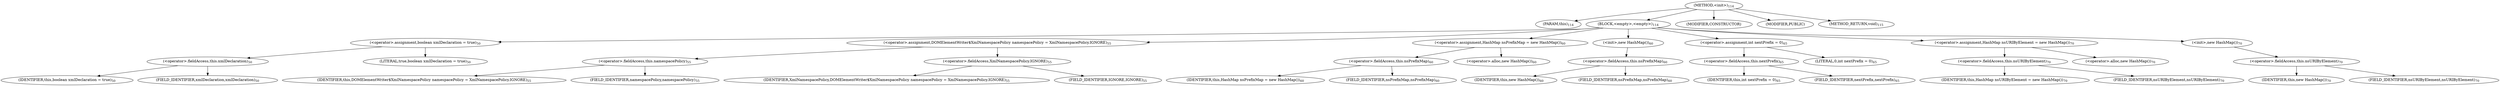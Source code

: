 digraph "&lt;init&gt;" {  
"152" [label = <(METHOD,&lt;init&gt;)<SUB>114</SUB>> ]
"153" [label = <(PARAM,this)<SUB>114</SUB>> ]
"154" [label = <(BLOCK,&lt;empty&gt;,&lt;empty&gt;)<SUB>114</SUB>> ]
"155" [label = <(&lt;operator&gt;.assignment,boolean xmlDeclaration = true)<SUB>50</SUB>> ]
"156" [label = <(&lt;operator&gt;.fieldAccess,this.xmlDeclaration)<SUB>50</SUB>> ]
"157" [label = <(IDENTIFIER,this,boolean xmlDeclaration = true)<SUB>50</SUB>> ]
"158" [label = <(FIELD_IDENTIFIER,xmlDeclaration,xmlDeclaration)<SUB>50</SUB>> ]
"159" [label = <(LITERAL,true,boolean xmlDeclaration = true)<SUB>50</SUB>> ]
"160" [label = <(&lt;operator&gt;.assignment,DOMElementWriter$XmlNamespacePolicy namespacePolicy = XmlNamespacePolicy.IGNORE)<SUB>55</SUB>> ]
"161" [label = <(&lt;operator&gt;.fieldAccess,this.namespacePolicy)<SUB>55</SUB>> ]
"162" [label = <(IDENTIFIER,this,DOMElementWriter$XmlNamespacePolicy namespacePolicy = XmlNamespacePolicy.IGNORE)<SUB>55</SUB>> ]
"163" [label = <(FIELD_IDENTIFIER,namespacePolicy,namespacePolicy)<SUB>55</SUB>> ]
"164" [label = <(&lt;operator&gt;.fieldAccess,XmlNamespacePolicy.IGNORE)<SUB>55</SUB>> ]
"165" [label = <(IDENTIFIER,XmlNamespacePolicy,DOMElementWriter$XmlNamespacePolicy namespacePolicy = XmlNamespacePolicy.IGNORE)<SUB>55</SUB>> ]
"166" [label = <(FIELD_IDENTIFIER,IGNORE,IGNORE)<SUB>55</SUB>> ]
"167" [label = <(&lt;operator&gt;.assignment,HashMap nsPrefixMap = new HashMap())<SUB>60</SUB>> ]
"168" [label = <(&lt;operator&gt;.fieldAccess,this.nsPrefixMap)<SUB>60</SUB>> ]
"169" [label = <(IDENTIFIER,this,HashMap nsPrefixMap = new HashMap())<SUB>60</SUB>> ]
"170" [label = <(FIELD_IDENTIFIER,nsPrefixMap,nsPrefixMap)<SUB>60</SUB>> ]
"171" [label = <(&lt;operator&gt;.alloc,new HashMap())<SUB>60</SUB>> ]
"172" [label = <(&lt;init&gt;,new HashMap())<SUB>60</SUB>> ]
"173" [label = <(&lt;operator&gt;.fieldAccess,this.nsPrefixMap)<SUB>60</SUB>> ]
"174" [label = <(IDENTIFIER,this,new HashMap())<SUB>60</SUB>> ]
"175" [label = <(FIELD_IDENTIFIER,nsPrefixMap,nsPrefixMap)<SUB>60</SUB>> ]
"176" [label = <(&lt;operator&gt;.assignment,int nextPrefix = 0)<SUB>65</SUB>> ]
"177" [label = <(&lt;operator&gt;.fieldAccess,this.nextPrefix)<SUB>65</SUB>> ]
"178" [label = <(IDENTIFIER,this,int nextPrefix = 0)<SUB>65</SUB>> ]
"179" [label = <(FIELD_IDENTIFIER,nextPrefix,nextPrefix)<SUB>65</SUB>> ]
"180" [label = <(LITERAL,0,int nextPrefix = 0)<SUB>65</SUB>> ]
"181" [label = <(&lt;operator&gt;.assignment,HashMap nsURIByElement = new HashMap())<SUB>70</SUB>> ]
"182" [label = <(&lt;operator&gt;.fieldAccess,this.nsURIByElement)<SUB>70</SUB>> ]
"183" [label = <(IDENTIFIER,this,HashMap nsURIByElement = new HashMap())<SUB>70</SUB>> ]
"184" [label = <(FIELD_IDENTIFIER,nsURIByElement,nsURIByElement)<SUB>70</SUB>> ]
"185" [label = <(&lt;operator&gt;.alloc,new HashMap())<SUB>70</SUB>> ]
"186" [label = <(&lt;init&gt;,new HashMap())<SUB>70</SUB>> ]
"187" [label = <(&lt;operator&gt;.fieldAccess,this.nsURIByElement)<SUB>70</SUB>> ]
"188" [label = <(IDENTIFIER,this,new HashMap())<SUB>70</SUB>> ]
"189" [label = <(FIELD_IDENTIFIER,nsURIByElement,nsURIByElement)<SUB>70</SUB>> ]
"190" [label = <(MODIFIER,CONSTRUCTOR)> ]
"191" [label = <(MODIFIER,PUBLIC)> ]
"192" [label = <(METHOD_RETURN,void)<SUB>115</SUB>> ]
  "152" -> "153" 
  "152" -> "154" 
  "152" -> "190" 
  "152" -> "191" 
  "152" -> "192" 
  "154" -> "155" 
  "154" -> "160" 
  "154" -> "167" 
  "154" -> "172" 
  "154" -> "176" 
  "154" -> "181" 
  "154" -> "186" 
  "155" -> "156" 
  "155" -> "159" 
  "156" -> "157" 
  "156" -> "158" 
  "160" -> "161" 
  "160" -> "164" 
  "161" -> "162" 
  "161" -> "163" 
  "164" -> "165" 
  "164" -> "166" 
  "167" -> "168" 
  "167" -> "171" 
  "168" -> "169" 
  "168" -> "170" 
  "172" -> "173" 
  "173" -> "174" 
  "173" -> "175" 
  "176" -> "177" 
  "176" -> "180" 
  "177" -> "178" 
  "177" -> "179" 
  "181" -> "182" 
  "181" -> "185" 
  "182" -> "183" 
  "182" -> "184" 
  "186" -> "187" 
  "187" -> "188" 
  "187" -> "189" 
}
